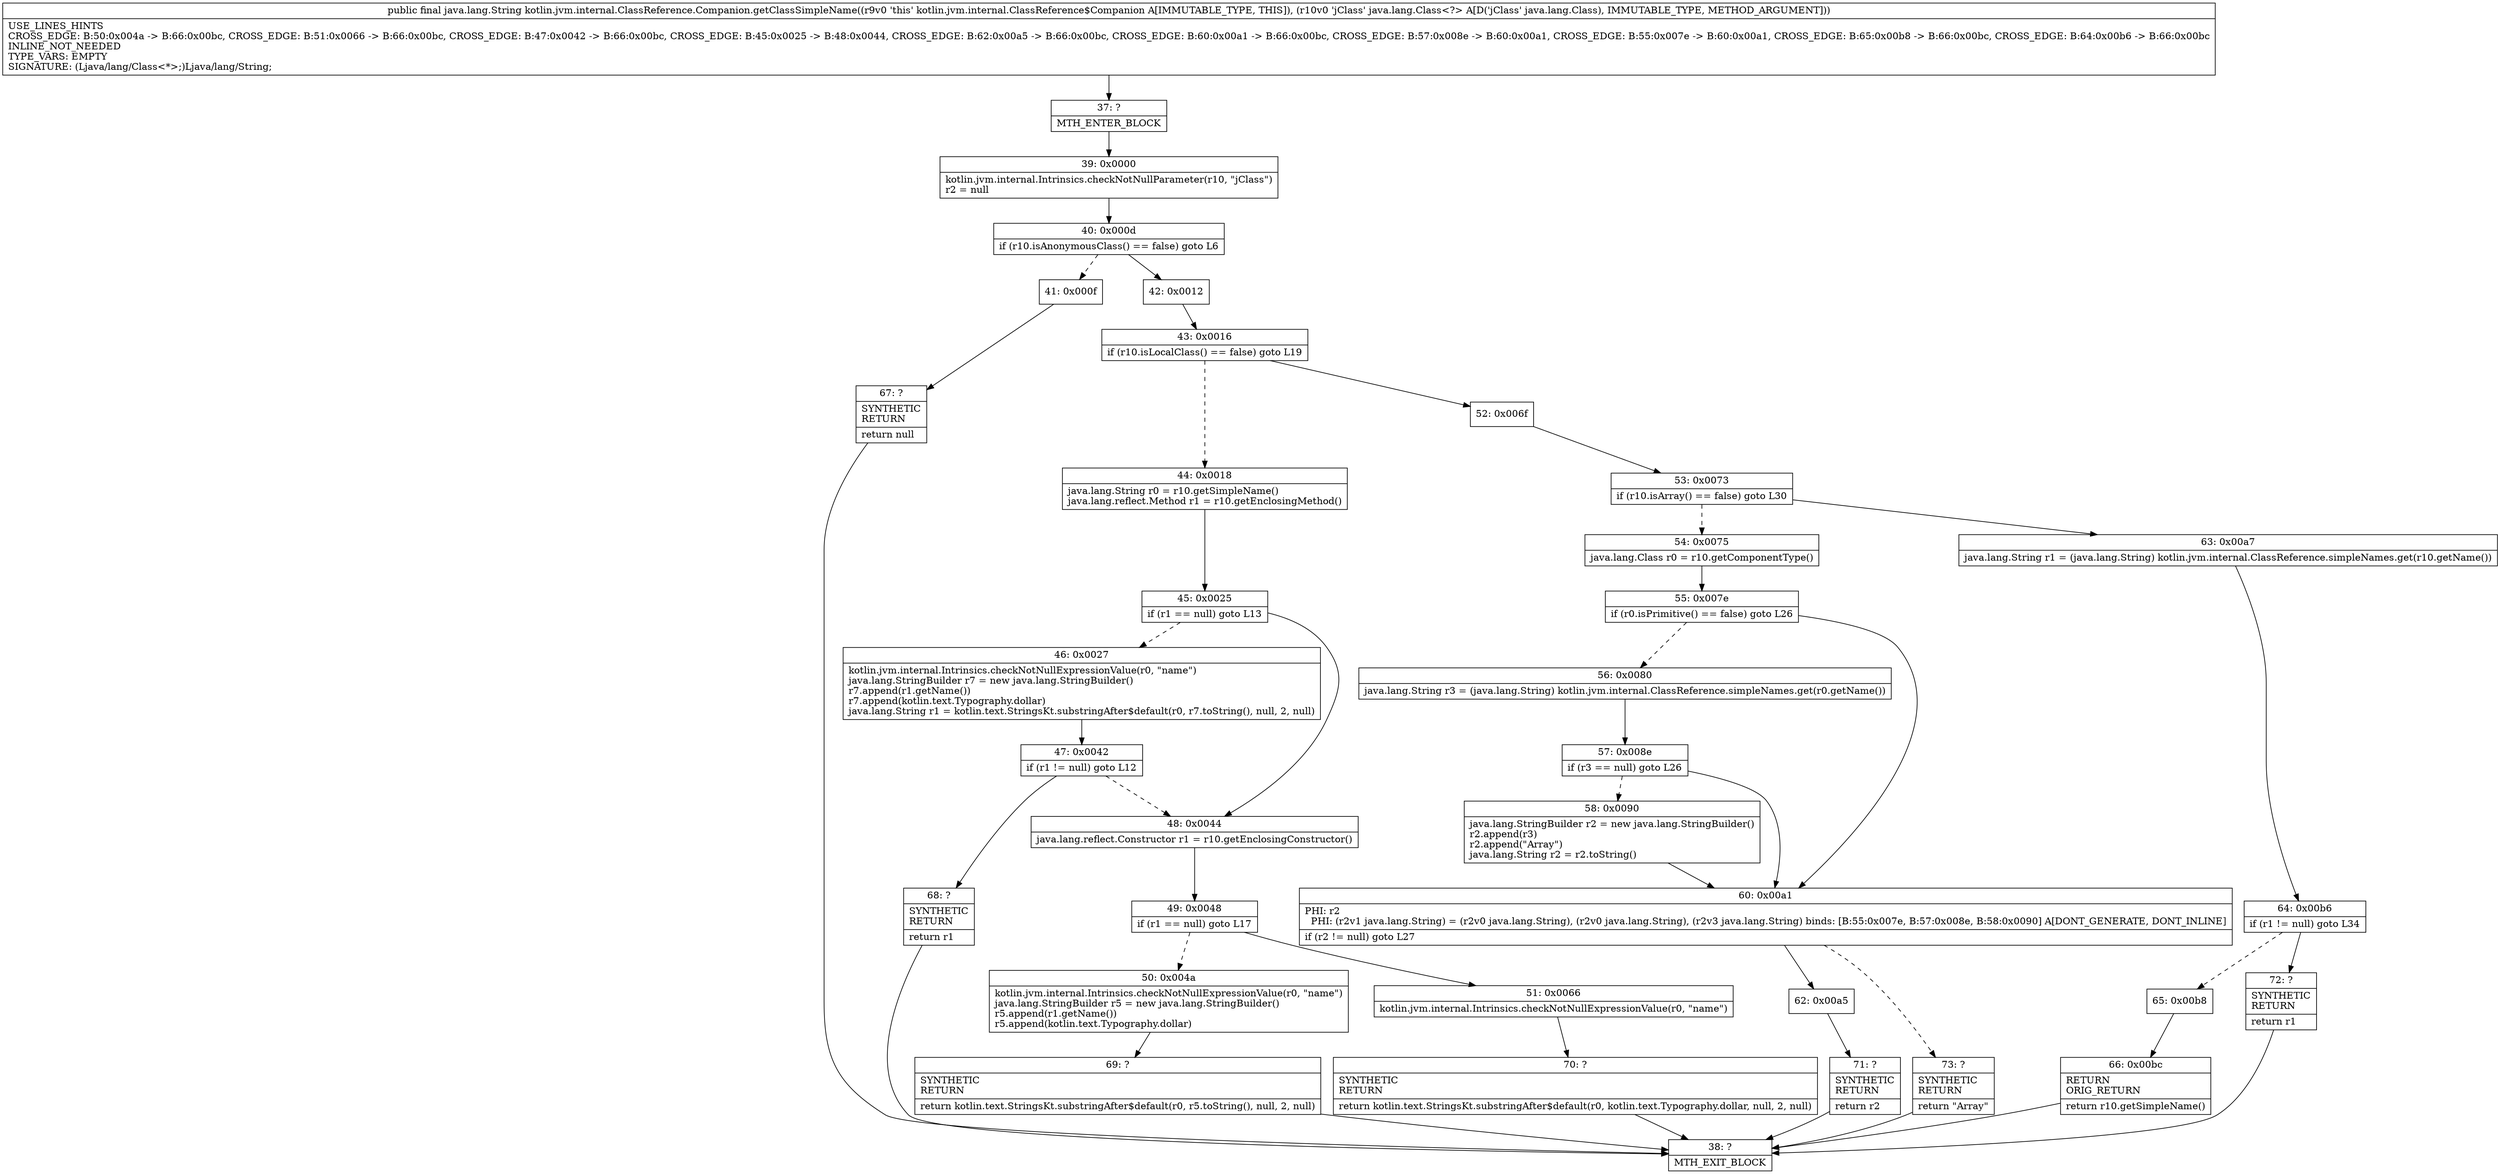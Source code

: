 digraph "CFG forkotlin.jvm.internal.ClassReference.Companion.getClassSimpleName(Ljava\/lang\/Class;)Ljava\/lang\/String;" {
Node_37 [shape=record,label="{37\:\ ?|MTH_ENTER_BLOCK\l}"];
Node_39 [shape=record,label="{39\:\ 0x0000|kotlin.jvm.internal.Intrinsics.checkNotNullParameter(r10, \"jClass\")\lr2 = null\l}"];
Node_40 [shape=record,label="{40\:\ 0x000d|if (r10.isAnonymousClass() == false) goto L6\l}"];
Node_41 [shape=record,label="{41\:\ 0x000f}"];
Node_67 [shape=record,label="{67\:\ ?|SYNTHETIC\lRETURN\l|return null\l}"];
Node_38 [shape=record,label="{38\:\ ?|MTH_EXIT_BLOCK\l}"];
Node_42 [shape=record,label="{42\:\ 0x0012}"];
Node_43 [shape=record,label="{43\:\ 0x0016|if (r10.isLocalClass() == false) goto L19\l}"];
Node_44 [shape=record,label="{44\:\ 0x0018|java.lang.String r0 = r10.getSimpleName()\ljava.lang.reflect.Method r1 = r10.getEnclosingMethod()\l}"];
Node_45 [shape=record,label="{45\:\ 0x0025|if (r1 == null) goto L13\l}"];
Node_46 [shape=record,label="{46\:\ 0x0027|kotlin.jvm.internal.Intrinsics.checkNotNullExpressionValue(r0, \"name\")\ljava.lang.StringBuilder r7 = new java.lang.StringBuilder()\lr7.append(r1.getName())\lr7.append(kotlin.text.Typography.dollar)\ljava.lang.String r1 = kotlin.text.StringsKt.substringAfter$default(r0, r7.toString(), null, 2, null)\l}"];
Node_47 [shape=record,label="{47\:\ 0x0042|if (r1 != null) goto L12\l}"];
Node_68 [shape=record,label="{68\:\ ?|SYNTHETIC\lRETURN\l|return r1\l}"];
Node_48 [shape=record,label="{48\:\ 0x0044|java.lang.reflect.Constructor r1 = r10.getEnclosingConstructor()\l}"];
Node_49 [shape=record,label="{49\:\ 0x0048|if (r1 == null) goto L17\l}"];
Node_50 [shape=record,label="{50\:\ 0x004a|kotlin.jvm.internal.Intrinsics.checkNotNullExpressionValue(r0, \"name\")\ljava.lang.StringBuilder r5 = new java.lang.StringBuilder()\lr5.append(r1.getName())\lr5.append(kotlin.text.Typography.dollar)\l}"];
Node_69 [shape=record,label="{69\:\ ?|SYNTHETIC\lRETURN\l|return kotlin.text.StringsKt.substringAfter$default(r0, r5.toString(), null, 2, null)\l}"];
Node_51 [shape=record,label="{51\:\ 0x0066|kotlin.jvm.internal.Intrinsics.checkNotNullExpressionValue(r0, \"name\")\l}"];
Node_70 [shape=record,label="{70\:\ ?|SYNTHETIC\lRETURN\l|return kotlin.text.StringsKt.substringAfter$default(r0, kotlin.text.Typography.dollar, null, 2, null)\l}"];
Node_52 [shape=record,label="{52\:\ 0x006f}"];
Node_53 [shape=record,label="{53\:\ 0x0073|if (r10.isArray() == false) goto L30\l}"];
Node_54 [shape=record,label="{54\:\ 0x0075|java.lang.Class r0 = r10.getComponentType()\l}"];
Node_55 [shape=record,label="{55\:\ 0x007e|if (r0.isPrimitive() == false) goto L26\l}"];
Node_56 [shape=record,label="{56\:\ 0x0080|java.lang.String r3 = (java.lang.String) kotlin.jvm.internal.ClassReference.simpleNames.get(r0.getName())\l}"];
Node_57 [shape=record,label="{57\:\ 0x008e|if (r3 == null) goto L26\l}"];
Node_58 [shape=record,label="{58\:\ 0x0090|java.lang.StringBuilder r2 = new java.lang.StringBuilder()\lr2.append(r3)\lr2.append(\"Array\")\ljava.lang.String r2 = r2.toString()\l}"];
Node_60 [shape=record,label="{60\:\ 0x00a1|PHI: r2 \l  PHI: (r2v1 java.lang.String) = (r2v0 java.lang.String), (r2v0 java.lang.String), (r2v3 java.lang.String) binds: [B:55:0x007e, B:57:0x008e, B:58:0x0090] A[DONT_GENERATE, DONT_INLINE]\l|if (r2 != null) goto L27\l}"];
Node_62 [shape=record,label="{62\:\ 0x00a5}"];
Node_71 [shape=record,label="{71\:\ ?|SYNTHETIC\lRETURN\l|return r2\l}"];
Node_73 [shape=record,label="{73\:\ ?|SYNTHETIC\lRETURN\l|return \"Array\"\l}"];
Node_63 [shape=record,label="{63\:\ 0x00a7|java.lang.String r1 = (java.lang.String) kotlin.jvm.internal.ClassReference.simpleNames.get(r10.getName())\l}"];
Node_64 [shape=record,label="{64\:\ 0x00b6|if (r1 != null) goto L34\l}"];
Node_65 [shape=record,label="{65\:\ 0x00b8}"];
Node_66 [shape=record,label="{66\:\ 0x00bc|RETURN\lORIG_RETURN\l|return r10.getSimpleName()\l}"];
Node_72 [shape=record,label="{72\:\ ?|SYNTHETIC\lRETURN\l|return r1\l}"];
MethodNode[shape=record,label="{public final java.lang.String kotlin.jvm.internal.ClassReference.Companion.getClassSimpleName((r9v0 'this' kotlin.jvm.internal.ClassReference$Companion A[IMMUTABLE_TYPE, THIS]), (r10v0 'jClass' java.lang.Class\<?\> A[D('jClass' java.lang.Class), IMMUTABLE_TYPE, METHOD_ARGUMENT]))  | USE_LINES_HINTS\lCROSS_EDGE: B:50:0x004a \-\> B:66:0x00bc, CROSS_EDGE: B:51:0x0066 \-\> B:66:0x00bc, CROSS_EDGE: B:47:0x0042 \-\> B:66:0x00bc, CROSS_EDGE: B:45:0x0025 \-\> B:48:0x0044, CROSS_EDGE: B:62:0x00a5 \-\> B:66:0x00bc, CROSS_EDGE: B:60:0x00a1 \-\> B:66:0x00bc, CROSS_EDGE: B:57:0x008e \-\> B:60:0x00a1, CROSS_EDGE: B:55:0x007e \-\> B:60:0x00a1, CROSS_EDGE: B:65:0x00b8 \-\> B:66:0x00bc, CROSS_EDGE: B:64:0x00b6 \-\> B:66:0x00bc\lINLINE_NOT_NEEDED\lTYPE_VARS: EMPTY\lSIGNATURE: (Ljava\/lang\/Class\<*\>;)Ljava\/lang\/String;\l}"];
MethodNode -> Node_37;Node_37 -> Node_39;
Node_39 -> Node_40;
Node_40 -> Node_41[style=dashed];
Node_40 -> Node_42;
Node_41 -> Node_67;
Node_67 -> Node_38;
Node_42 -> Node_43;
Node_43 -> Node_44[style=dashed];
Node_43 -> Node_52;
Node_44 -> Node_45;
Node_45 -> Node_46[style=dashed];
Node_45 -> Node_48;
Node_46 -> Node_47;
Node_47 -> Node_48[style=dashed];
Node_47 -> Node_68;
Node_68 -> Node_38;
Node_48 -> Node_49;
Node_49 -> Node_50[style=dashed];
Node_49 -> Node_51;
Node_50 -> Node_69;
Node_69 -> Node_38;
Node_51 -> Node_70;
Node_70 -> Node_38;
Node_52 -> Node_53;
Node_53 -> Node_54[style=dashed];
Node_53 -> Node_63;
Node_54 -> Node_55;
Node_55 -> Node_56[style=dashed];
Node_55 -> Node_60;
Node_56 -> Node_57;
Node_57 -> Node_58[style=dashed];
Node_57 -> Node_60;
Node_58 -> Node_60;
Node_60 -> Node_62;
Node_60 -> Node_73[style=dashed];
Node_62 -> Node_71;
Node_71 -> Node_38;
Node_73 -> Node_38;
Node_63 -> Node_64;
Node_64 -> Node_65[style=dashed];
Node_64 -> Node_72;
Node_65 -> Node_66;
Node_66 -> Node_38;
Node_72 -> Node_38;
}

